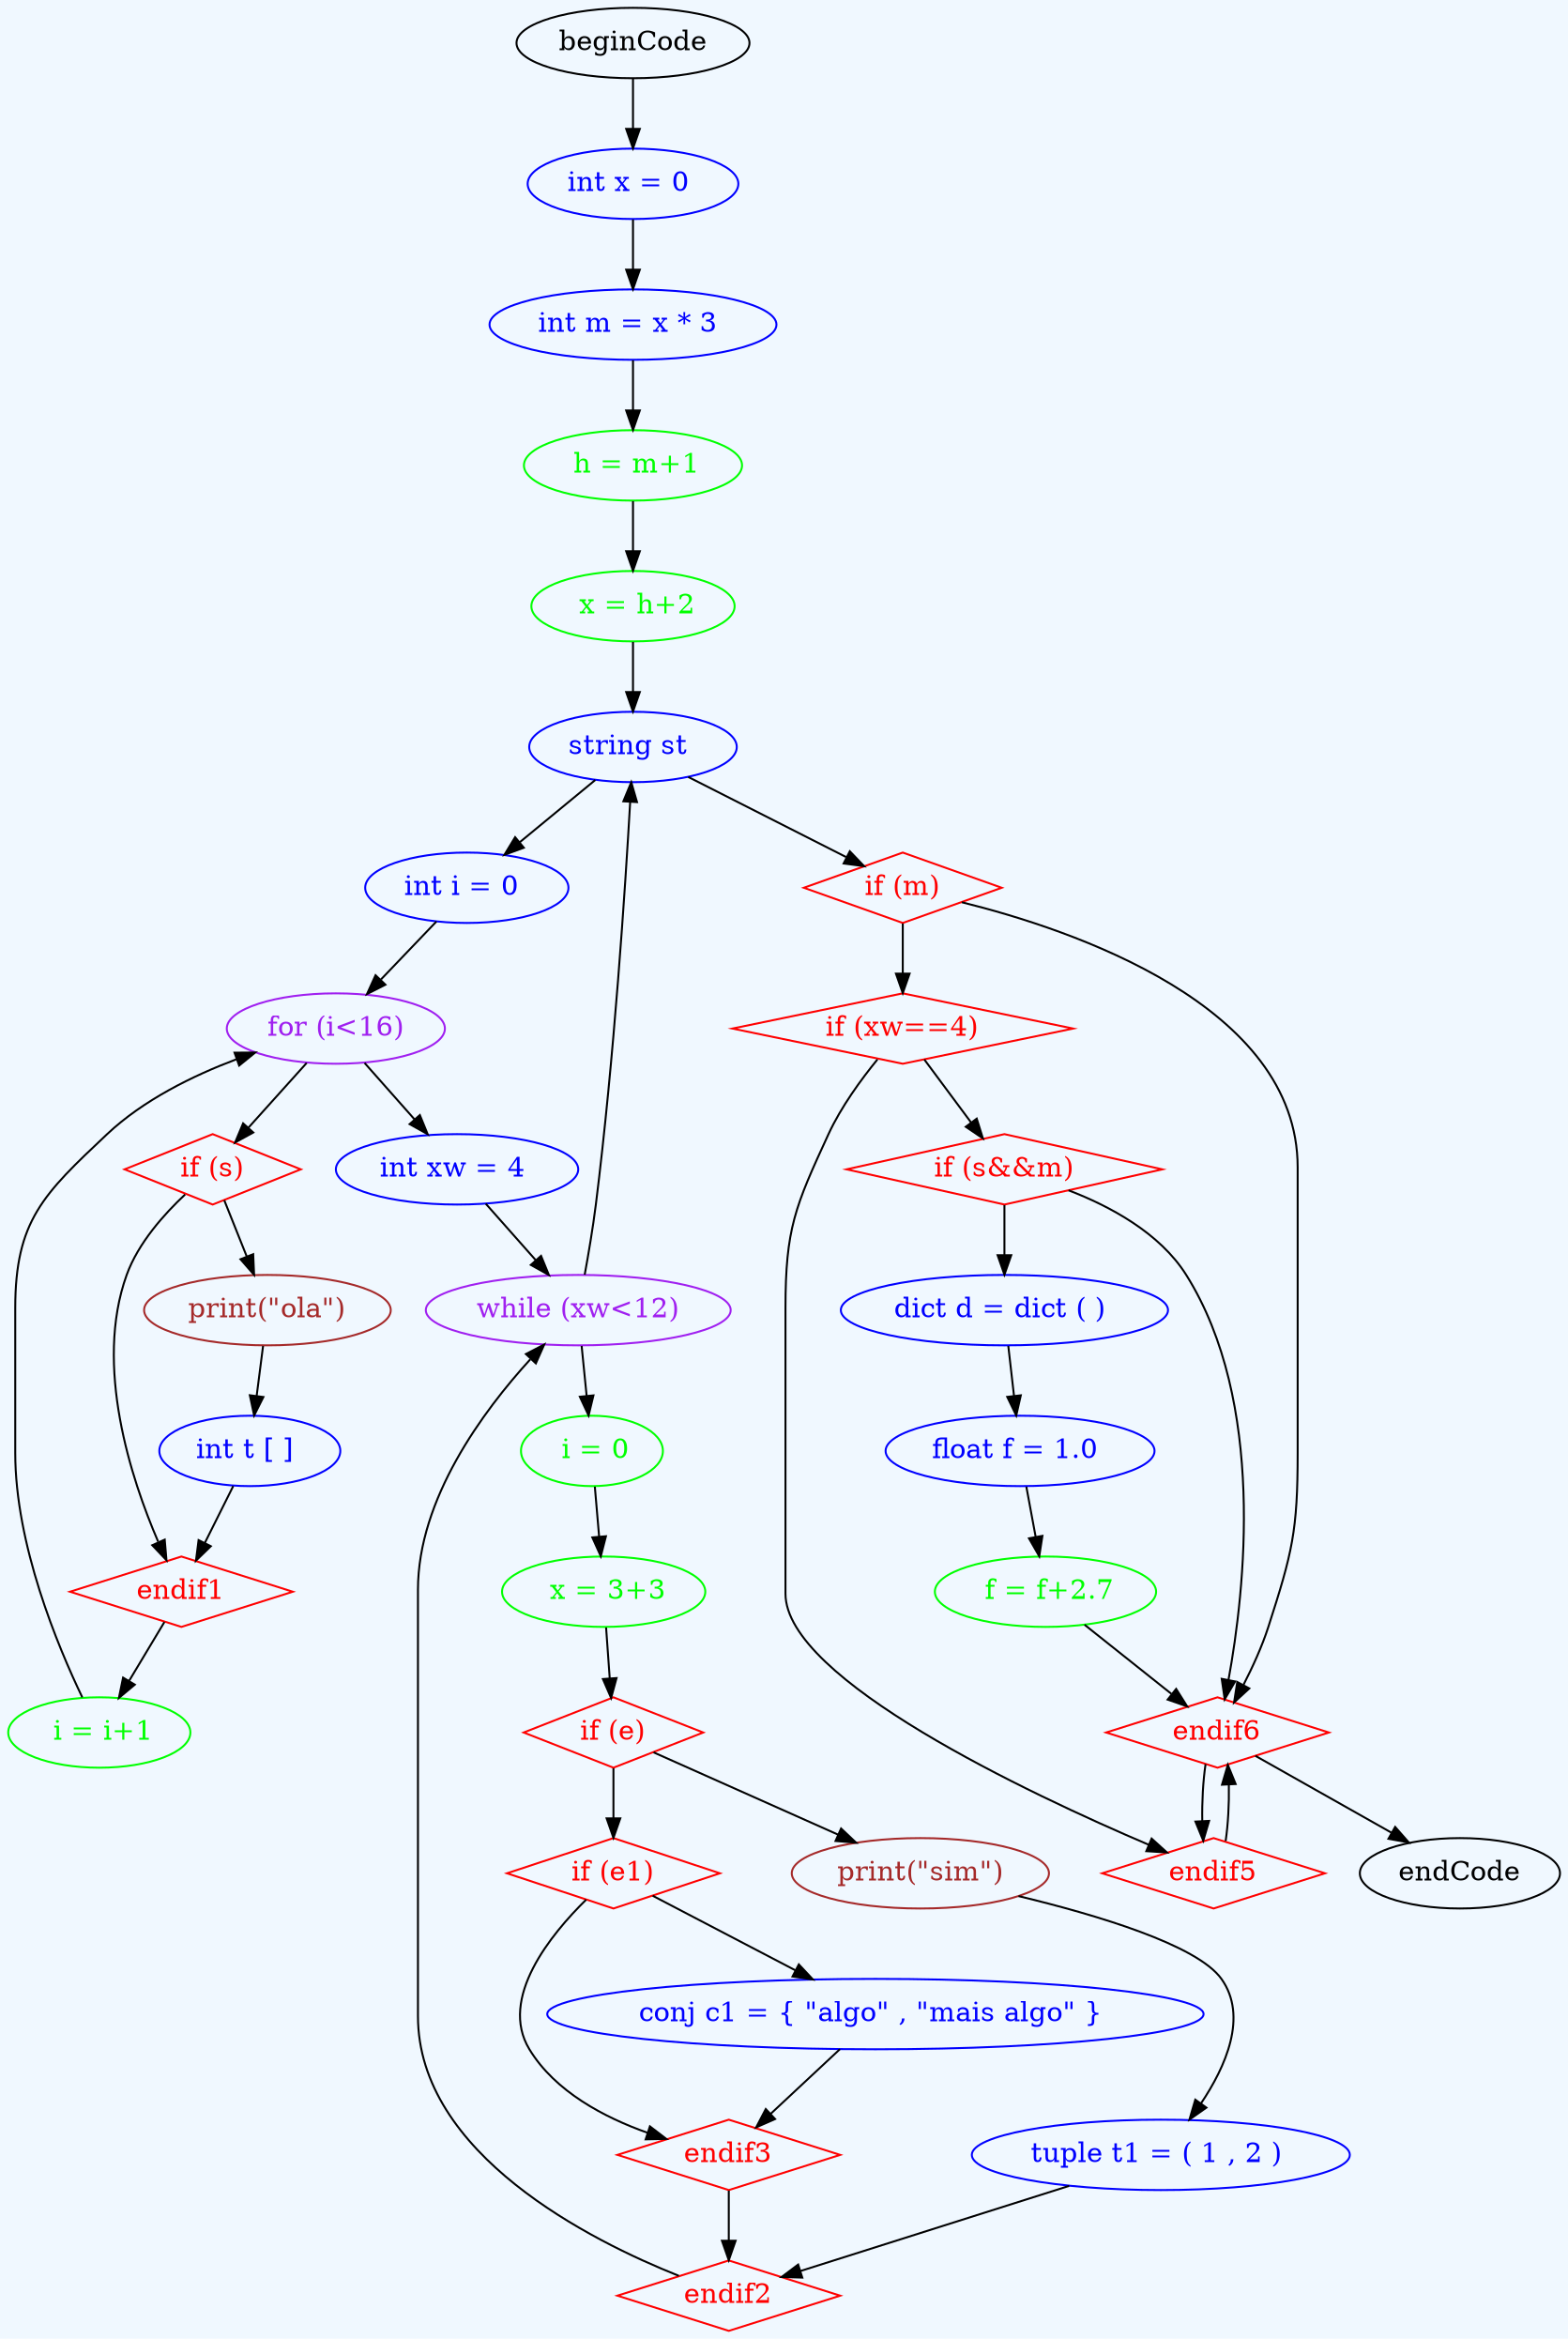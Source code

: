digraph grammar {
	graph [bgcolor=aliceblue rankdir=TB]
	"int x = 0 " [color=blue fontcolor=blue]
	beginCode -> "int x = 0 "
	"int m = x * 3 " [color=blue fontcolor=blue]
	"int x = 0 " -> "int m = x * 3 "
	" h = m+1" [color=green fontcolor=green]
	"int m = x * 3 " -> " h = m+1"
	" x = h+2" [color=green fontcolor=green]
	" h = m+1" -> " x = h+2"
	"string st " [color=blue fontcolor=blue]
	" x = h+2" -> "string st "
	"int i = 0 " [color=blue fontcolor=blue]
	"string st " -> "int i = 0 "
	"for (i<16)" [color=purple fontcolor=purple]
	"int i = 0 " -> "for (i<16)"
	" i = i+1" [color=green fontcolor=green]
	" i = i+1" -> "for (i<16)"
	"if (s)" [color=red fontcolor=red shape=diamond]
	"for (i<16)" -> "if (s)"
	"print(\"ola\")" [color=brown fontcolor=brown]
	"if (s)" -> "print(\"ola\")"
	"int t [ ] " [color=blue fontcolor=blue]
	"print(\"ola\")" -> "int t [ ] "
	endif1 [color=red fontcolor=red shape=diamond]
	"int t [ ] " -> endif1
	endif1 [color=red fontcolor=red shape=diamond]
	"if (s)" -> endif1
	endif1 -> " i = i+1"
	"int xw = 4 " [color=blue fontcolor=blue]
	"for (i<16)" -> "int xw = 4 "
	"while (xw<12)" [color=purple fontcolor=purple]
	"int xw = 4 " -> "while (xw<12)"
	" i = 0" [color=green fontcolor=green]
	"while (xw<12)" -> " i = 0"
	" x = 3+3" [color=green fontcolor=green]
	" i = 0" -> " x = 3+3"
	"if (e)" [color=red fontcolor=red shape=diamond]
	" x = 3+3" -> "if (e)"
	"print(\"sim\")" [color=brown fontcolor=brown]
	"if (e)" -> "print(\"sim\")"
	"tuple t1 = ( 1 , 2 ) " [color=blue fontcolor=blue]
	"print(\"sim\")" -> "tuple t1 = ( 1 , 2 ) "
	endif2 [color=red fontcolor=red shape=diamond]
	"tuple t1 = ( 1 , 2 ) " -> endif2
	"if (e1)" [color=red fontcolor=red shape=diamond]
	"if (e)" -> "if (e1)"
	"conj c1 = { \"algo\" , \"mais algo\" } " [color=blue fontcolor=blue]
	"if (e1)" -> "conj c1 = { \"algo\" , \"mais algo\" } "
	endif3 [color=red fontcolor=red shape=diamond]
	"conj c1 = { \"algo\" , \"mais algo\" } " -> endif3
	"if (e1)" -> endif3
	endif2 [color=red fontcolor=red shape=diamond]
	endif3 -> endif2
	endif2 -> "while (xw<12)"
	"string st " [color=blue fontcolor=blue]
	"while (xw<12)" -> "string st "
	"if (m)" [color=red fontcolor=red shape=diamond]
	"string st " -> "if (m)"
	"if (xw==4)" [color=red fontcolor=red shape=diamond]
	"if (m)" -> "if (xw==4)"
	"if (s&&m)" [color=red fontcolor=red shape=diamond]
	"if (xw==4)" -> "if (s&&m)"
	"dict d = dict ( ) " [color=blue fontcolor=blue]
	"if (s&&m)" -> "dict d = dict ( ) "
	"float f = 1.0 " [color=blue fontcolor=blue]
	"dict d = dict ( ) " -> "float f = 1.0 "
	" f = f+2.7" [color=green fontcolor=green]
	"float f = 1.0 " -> " f = f+2.7"
	endif6 [color=red fontcolor=red shape=diamond]
	" f = f+2.7" -> endif6
	"if (s&&m)" -> endif6
	endif5 [color=red fontcolor=red shape=diamond]
	endif6 -> endif5
	"if (xw==4)" -> endif5
	endif6 [color=red fontcolor=red shape=diamond]
	endif5 -> endif6
	"if (m)" -> endif6
	endif6 -> endCode
}
